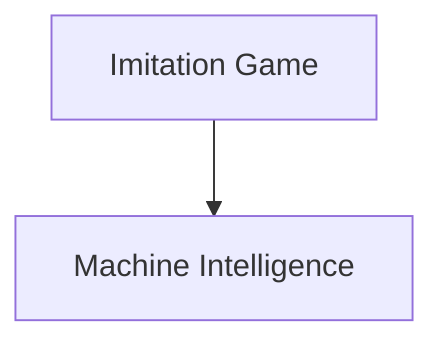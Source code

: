 graph TD
    concept_imitation_game["Imitation Game"]
    concept_machine_intelligence["Machine Intelligence"]
    
    concept_imitation_game --> concept_machine_intelligence
    %% User now understands the connection